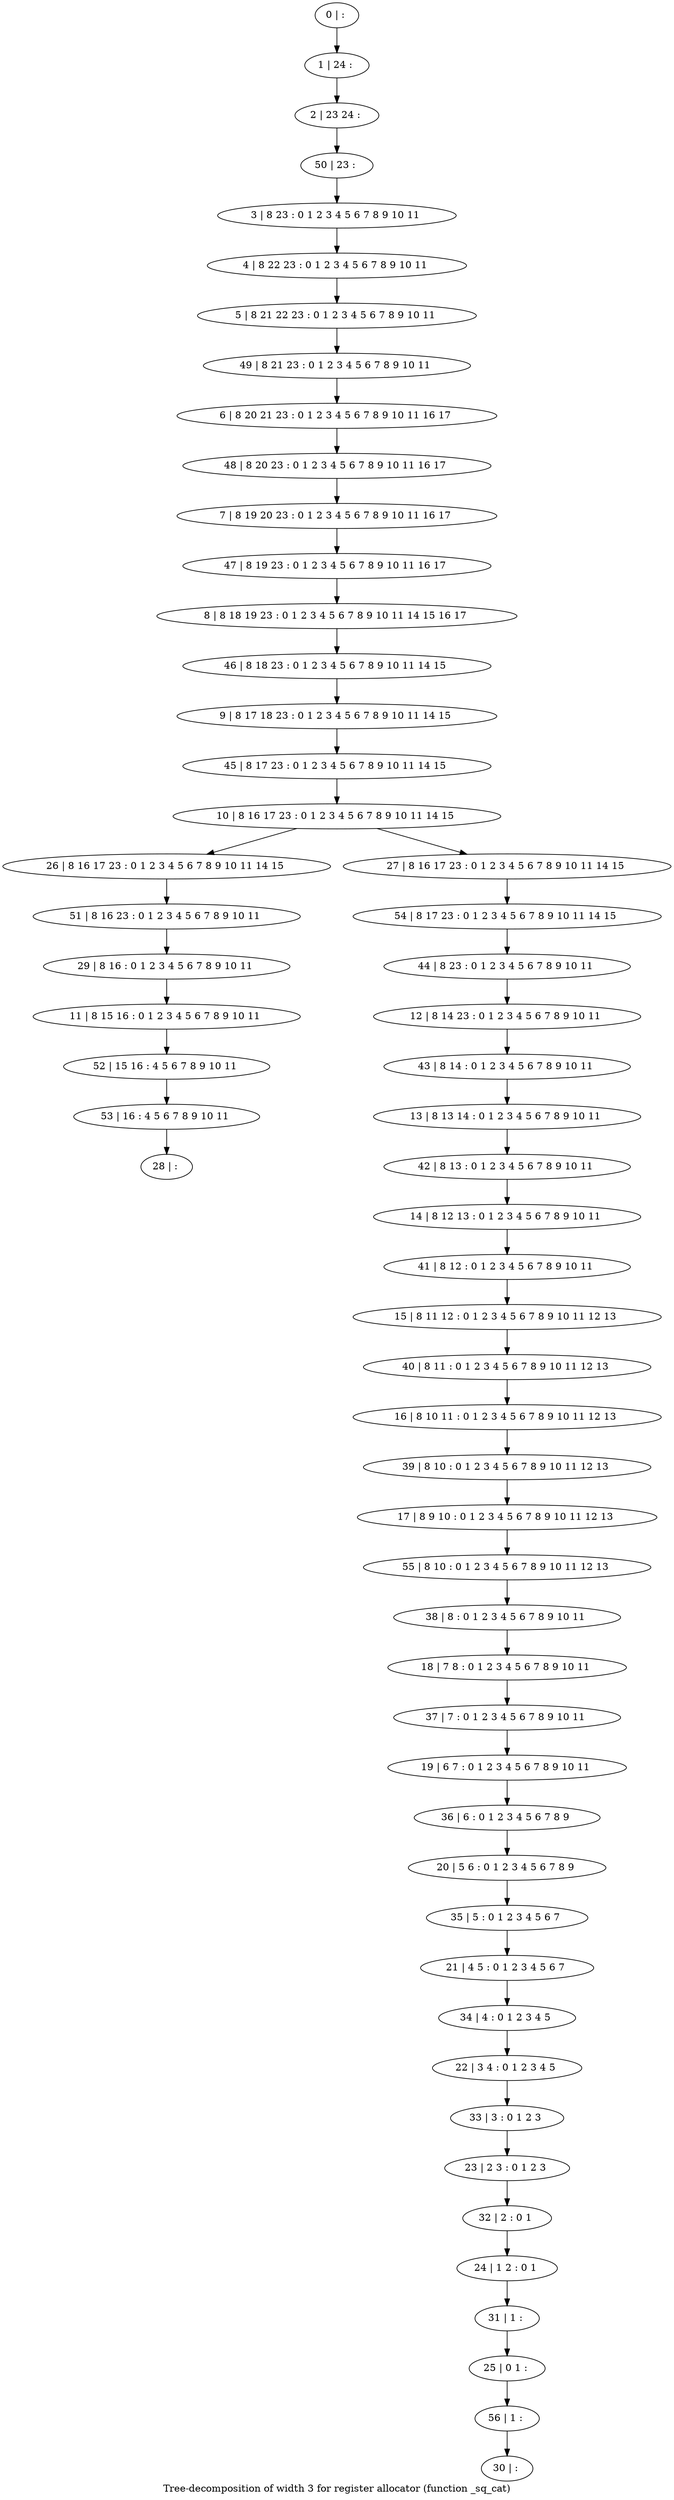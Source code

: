 digraph G {
graph [label="Tree-decomposition of width 3 for register allocator (function _sq_cat)"]
0[label="0 | : "];
1[label="1 | 24 : "];
2[label="2 | 23 24 : "];
3[label="3 | 8 23 : 0 1 2 3 4 5 6 7 8 9 10 11 "];
4[label="4 | 8 22 23 : 0 1 2 3 4 5 6 7 8 9 10 11 "];
5[label="5 | 8 21 22 23 : 0 1 2 3 4 5 6 7 8 9 10 11 "];
6[label="6 | 8 20 21 23 : 0 1 2 3 4 5 6 7 8 9 10 11 16 17 "];
7[label="7 | 8 19 20 23 : 0 1 2 3 4 5 6 7 8 9 10 11 16 17 "];
8[label="8 | 8 18 19 23 : 0 1 2 3 4 5 6 7 8 9 10 11 14 15 16 17 "];
9[label="9 | 8 17 18 23 : 0 1 2 3 4 5 6 7 8 9 10 11 14 15 "];
10[label="10 | 8 16 17 23 : 0 1 2 3 4 5 6 7 8 9 10 11 14 15 "];
11[label="11 | 8 15 16 : 0 1 2 3 4 5 6 7 8 9 10 11 "];
12[label="12 | 8 14 23 : 0 1 2 3 4 5 6 7 8 9 10 11 "];
13[label="13 | 8 13 14 : 0 1 2 3 4 5 6 7 8 9 10 11 "];
14[label="14 | 8 12 13 : 0 1 2 3 4 5 6 7 8 9 10 11 "];
15[label="15 | 8 11 12 : 0 1 2 3 4 5 6 7 8 9 10 11 12 13 "];
16[label="16 | 8 10 11 : 0 1 2 3 4 5 6 7 8 9 10 11 12 13 "];
17[label="17 | 8 9 10 : 0 1 2 3 4 5 6 7 8 9 10 11 12 13 "];
18[label="18 | 7 8 : 0 1 2 3 4 5 6 7 8 9 10 11 "];
19[label="19 | 6 7 : 0 1 2 3 4 5 6 7 8 9 10 11 "];
20[label="20 | 5 6 : 0 1 2 3 4 5 6 7 8 9 "];
21[label="21 | 4 5 : 0 1 2 3 4 5 6 7 "];
22[label="22 | 3 4 : 0 1 2 3 4 5 "];
23[label="23 | 2 3 : 0 1 2 3 "];
24[label="24 | 1 2 : 0 1 "];
25[label="25 | 0 1 : "];
26[label="26 | 8 16 17 23 : 0 1 2 3 4 5 6 7 8 9 10 11 14 15 "];
27[label="27 | 8 16 17 23 : 0 1 2 3 4 5 6 7 8 9 10 11 14 15 "];
28[label="28 | : "];
29[label="29 | 8 16 : 0 1 2 3 4 5 6 7 8 9 10 11 "];
30[label="30 | : "];
31[label="31 | 1 : "];
32[label="32 | 2 : 0 1 "];
33[label="33 | 3 : 0 1 2 3 "];
34[label="34 | 4 : 0 1 2 3 4 5 "];
35[label="35 | 5 : 0 1 2 3 4 5 6 7 "];
36[label="36 | 6 : 0 1 2 3 4 5 6 7 8 9 "];
37[label="37 | 7 : 0 1 2 3 4 5 6 7 8 9 10 11 "];
38[label="38 | 8 : 0 1 2 3 4 5 6 7 8 9 10 11 "];
39[label="39 | 8 10 : 0 1 2 3 4 5 6 7 8 9 10 11 12 13 "];
40[label="40 | 8 11 : 0 1 2 3 4 5 6 7 8 9 10 11 12 13 "];
41[label="41 | 8 12 : 0 1 2 3 4 5 6 7 8 9 10 11 "];
42[label="42 | 8 13 : 0 1 2 3 4 5 6 7 8 9 10 11 "];
43[label="43 | 8 14 : 0 1 2 3 4 5 6 7 8 9 10 11 "];
44[label="44 | 8 23 : 0 1 2 3 4 5 6 7 8 9 10 11 "];
45[label="45 | 8 17 23 : 0 1 2 3 4 5 6 7 8 9 10 11 14 15 "];
46[label="46 | 8 18 23 : 0 1 2 3 4 5 6 7 8 9 10 11 14 15 "];
47[label="47 | 8 19 23 : 0 1 2 3 4 5 6 7 8 9 10 11 16 17 "];
48[label="48 | 8 20 23 : 0 1 2 3 4 5 6 7 8 9 10 11 16 17 "];
49[label="49 | 8 21 23 : 0 1 2 3 4 5 6 7 8 9 10 11 "];
50[label="50 | 23 : "];
51[label="51 | 8 16 23 : 0 1 2 3 4 5 6 7 8 9 10 11 "];
52[label="52 | 15 16 : 4 5 6 7 8 9 10 11 "];
53[label="53 | 16 : 4 5 6 7 8 9 10 11 "];
54[label="54 | 8 17 23 : 0 1 2 3 4 5 6 7 8 9 10 11 14 15 "];
55[label="55 | 8 10 : 0 1 2 3 4 5 6 7 8 9 10 11 12 13 "];
56[label="56 | 1 : "];
0->1 ;
1->2 ;
3->4 ;
4->5 ;
10->26 ;
10->27 ;
29->11 ;
31->25 ;
24->31 ;
32->24 ;
23->32 ;
33->23 ;
22->33 ;
34->22 ;
21->34 ;
35->21 ;
20->35 ;
36->20 ;
19->36 ;
37->19 ;
18->37 ;
38->18 ;
39->17 ;
16->39 ;
40->16 ;
15->40 ;
41->15 ;
14->41 ;
42->14 ;
13->42 ;
43->13 ;
12->43 ;
44->12 ;
45->10 ;
9->45 ;
46->9 ;
8->46 ;
47->8 ;
7->47 ;
48->7 ;
6->48 ;
49->6 ;
5->49 ;
50->3 ;
2->50 ;
51->29 ;
26->51 ;
11->52 ;
53->28 ;
52->53 ;
54->44 ;
27->54 ;
55->38 ;
17->55 ;
56->30 ;
25->56 ;
}
